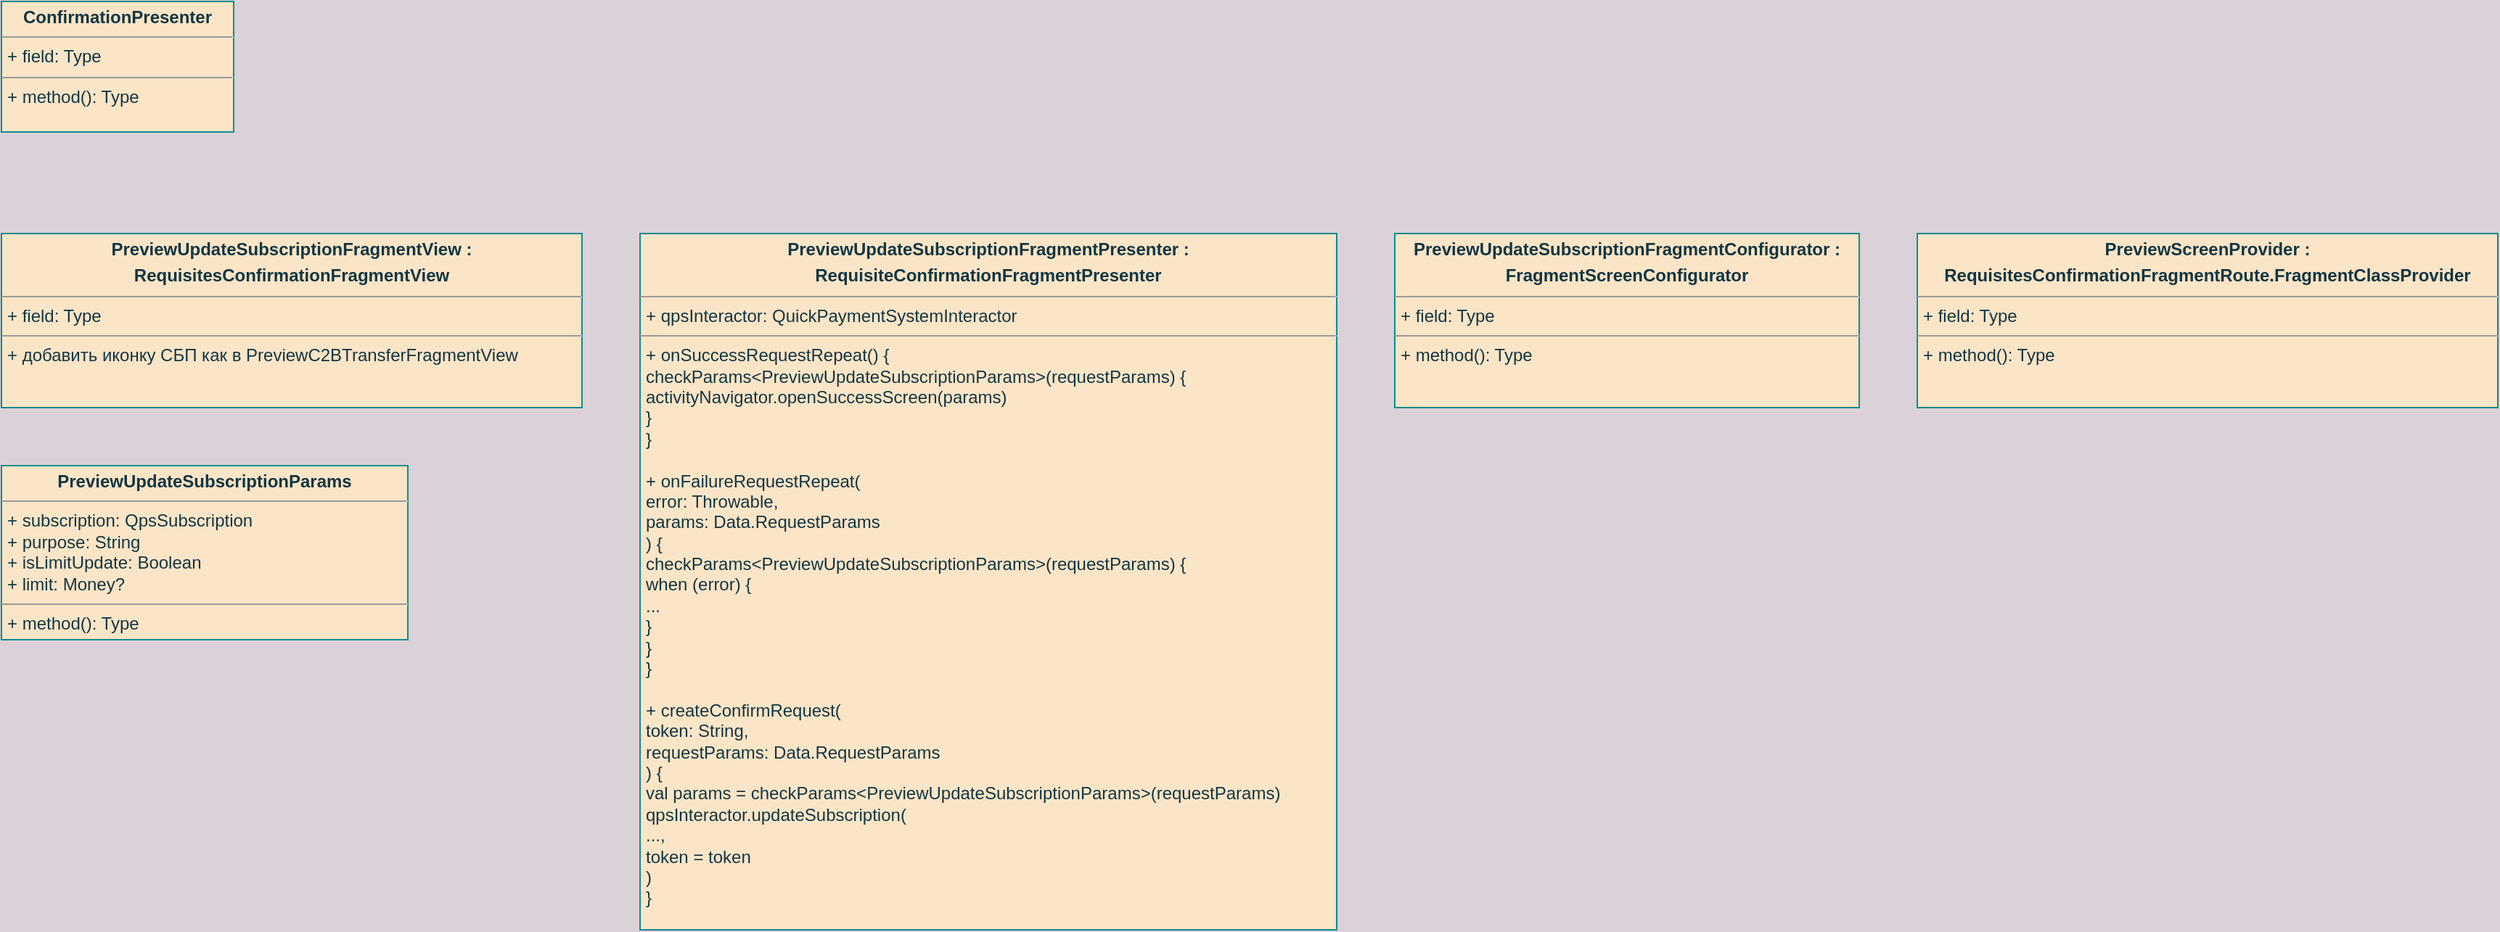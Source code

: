 <mxfile version="20.0.4" type="github">
  <diagram id="27o3TfoCxEZ5xNe_jaEm" name="Page-1">
    <mxGraphModel dx="728" dy="1631" grid="1" gridSize="10" guides="1" tooltips="1" connect="1" arrows="1" fold="1" page="1" pageScale="1" pageWidth="827" pageHeight="1169" background="#DAD2D8" math="0" shadow="0">
      <root>
        <mxCell id="0" />
        <mxCell id="1" parent="0" />
        <mxCell id="aIC7J3rfnAC5LALdEa5v-1" value="&lt;p style=&quot;margin:0px;margin-top:4px;text-align:center;&quot;&gt;&lt;b&gt;PreviewUpdateSubscriptionFragmentView :&lt;/b&gt;&lt;/p&gt;&lt;p style=&quot;margin:0px;margin-top:4px;text-align:center;&quot;&gt;&lt;b&gt;RequisitesConfirmationFragmentView&lt;br&gt;&lt;/b&gt;&lt;/p&gt;&lt;hr size=&quot;1&quot;&gt;&lt;p style=&quot;margin:0px;margin-left:4px;&quot;&gt;+ field: Type&lt;/p&gt;&lt;hr size=&quot;1&quot;&gt;&lt;p style=&quot;margin:0px;margin-left:4px;&quot;&gt;+ добавить иконку СБП как в PreviewC2BTransferFragmentView&lt;br&gt;&lt;/p&gt;" style="verticalAlign=top;align=left;overflow=fill;fontSize=12;fontFamily=Helvetica;html=1;rounded=0;sketch=0;fontColor=#143642;strokeColor=#0F8B8D;fillColor=#FAE5C7;" vertex="1" parent="1">
          <mxGeometry x="120" y="120" width="400" height="120" as="geometry" />
        </mxCell>
        <mxCell id="aIC7J3rfnAC5LALdEa5v-2" value="&lt;p style=&quot;margin:0px;margin-top:4px;text-align:center;&quot;&gt;&lt;b&gt;PreviewUpdateSubscriptionFragmentPresenter :&lt;/b&gt;&lt;/p&gt;&lt;p style=&quot;margin:0px;margin-top:4px;text-align:center;&quot;&gt;&lt;b&gt;RequisiteConfirmationFragmentPresenter&lt;br&gt;&lt;/b&gt;&lt;/p&gt;&lt;hr size=&quot;1&quot;&gt;&lt;p style=&quot;margin:0px;margin-left:4px;&quot;&gt;+ qpsInteractor: QuickPaymentSystemInteractor&lt;br&gt;&lt;/p&gt;&lt;hr size=&quot;1&quot;&gt;&lt;p style=&quot;margin:0px;margin-left:4px;&quot;&gt;+ onSuccessRequestRepeat() {&lt;/p&gt;&lt;p style=&quot;margin:0px;margin-left:4px;&quot;&gt;checkParams&amp;lt;PreviewUpdateSubscriptionParams&amp;gt;(requestParams) {&lt;/p&gt;&lt;p style=&quot;margin:0px;margin-left:4px;&quot;&gt;activityNavigator.openSuccessScreen(params)&lt;br&gt;&lt;/p&gt;&lt;p style=&quot;margin:0px;margin-left:4px;&quot;&gt;}&lt;br&gt;&lt;/p&gt;&lt;p style=&quot;margin:0px;margin-left:4px;&quot;&gt;}&lt;/p&gt;&lt;p style=&quot;margin:0px;margin-left:4px;&quot;&gt;&lt;br&gt;&lt;/p&gt;&lt;p style=&quot;margin:0px;margin-left:4px;&quot;&gt;+ onFailureRequestRepeat(&lt;/p&gt;&lt;p style=&quot;margin:0px;margin-left:4px;&quot;&gt;error: Throwable,&lt;br&gt;params: Data.RequestParams&lt;br&gt;&lt;/p&gt;&lt;p style=&quot;margin:0px;margin-left:4px;&quot;&gt;) {&lt;/p&gt;&lt;p style=&quot;margin:0px;margin-left:4px;&quot;&gt;checkParams&amp;lt;PreviewUpdateSubscriptionParams&amp;gt;(requestParams) {&lt;/p&gt;&lt;p style=&quot;margin:0px;margin-left:4px;&quot;&gt;when (error) {&lt;/p&gt;&lt;p style=&quot;margin:0px;margin-left:4px;&quot;&gt;...&lt;br&gt;&lt;/p&gt;&lt;p style=&quot;margin:0px;margin-left:4px;&quot;&gt;}&lt;br&gt;&lt;/p&gt;&lt;p style=&quot;margin:0px;margin-left:4px;&quot;&gt;}&lt;br&gt;&lt;/p&gt;&lt;p style=&quot;margin:0px;margin-left:4px;&quot;&gt;}&lt;br&gt;&lt;/p&gt;&lt;p style=&quot;margin:0px;margin-left:4px;&quot;&gt;&lt;br&gt;&lt;/p&gt;&lt;p style=&quot;margin:0px;margin-left:4px;&quot;&gt;+ createConfirmRequest(&lt;/p&gt;&lt;p style=&quot;margin:0px;margin-left:4px;&quot;&gt;token: String,&lt;/p&gt;&lt;p style=&quot;margin:0px;margin-left:4px;&quot;&gt;requestParams: Data.RequestParams&lt;br&gt;&lt;/p&gt;&lt;p style=&quot;margin:0px;margin-left:4px;&quot;&gt;) {&lt;/p&gt;&lt;p style=&quot;margin:0px;margin-left:4px;&quot;&gt;val params = checkParams&amp;lt;PreviewUpdateSubscriptionParams&amp;gt;(requestParams)&lt;/p&gt;&lt;p style=&quot;margin:0px;margin-left:4px;&quot;&gt;qpsInteractor.updateSubscription(&lt;/p&gt;&lt;p style=&quot;margin:0px;margin-left:4px;&quot;&gt;...,&lt;/p&gt;&lt;p style=&quot;margin:0px;margin-left:4px;&quot;&gt;token = token&lt;br&gt;&lt;/p&gt;&lt;p style=&quot;margin:0px;margin-left:4px;&quot;&gt;)&lt;br&gt;&lt;/p&gt;&lt;p style=&quot;margin:0px;margin-left:4px;&quot;&gt;}&lt;br&gt;&lt;/p&gt;" style="verticalAlign=top;align=left;overflow=fill;fontSize=12;fontFamily=Helvetica;html=1;rounded=0;sketch=0;fontColor=#143642;strokeColor=#0F8B8D;fillColor=#FAE5C7;" vertex="1" parent="1">
          <mxGeometry x="560" y="120" width="480" height="480" as="geometry" />
        </mxCell>
        <mxCell id="aIC7J3rfnAC5LALdEa5v-3" value="&lt;p style=&quot;margin:0px;margin-top:4px;text-align:center;&quot;&gt;&lt;b&gt;PreviewUpdateSubscriptionFragmentConfigurator : &lt;br&gt;&lt;/b&gt;&lt;/p&gt;&lt;p style=&quot;margin:0px;margin-top:4px;text-align:center;&quot;&gt;&lt;b&gt;FragmentScreenConfigurator&lt;br&gt;&lt;/b&gt;&lt;/p&gt;&lt;hr size=&quot;1&quot;&gt;&lt;p style=&quot;margin:0px;margin-left:4px;&quot;&gt;+ field: Type&lt;/p&gt;&lt;hr size=&quot;1&quot;&gt;&lt;p style=&quot;margin:0px;margin-left:4px;&quot;&gt;+ method(): Type&lt;/p&gt;" style="verticalAlign=top;align=left;overflow=fill;fontSize=12;fontFamily=Helvetica;html=1;rounded=0;sketch=0;fontColor=#143642;strokeColor=#0F8B8D;fillColor=#FAE5C7;" vertex="1" parent="1">
          <mxGeometry x="1080" y="120" width="320" height="120" as="geometry" />
        </mxCell>
        <mxCell id="aIC7J3rfnAC5LALdEa5v-4" value="&lt;p style=&quot;margin:0px;margin-top:4px;text-align:center;&quot;&gt;&lt;b&gt;PreviewScreenProvider :&lt;/b&gt;&lt;/p&gt;&lt;p style=&quot;margin:0px;margin-top:4px;text-align:center;&quot;&gt;&lt;b&gt;RequisitesConfirmationFragmentRoute.FragmentClassProvider&lt;br&gt;&lt;/b&gt;&lt;/p&gt;&lt;hr size=&quot;1&quot;&gt;&lt;p style=&quot;margin:0px;margin-left:4px;&quot;&gt;+ field: Type&lt;/p&gt;&lt;hr size=&quot;1&quot;&gt;&lt;p style=&quot;margin:0px;margin-left:4px;&quot;&gt;+ method(): Type&lt;/p&gt;" style="verticalAlign=top;align=left;overflow=fill;fontSize=12;fontFamily=Helvetica;html=1;rounded=0;sketch=0;fontColor=#143642;strokeColor=#0F8B8D;fillColor=#FAE5C7;" vertex="1" parent="1">
          <mxGeometry x="1440" y="120" width="400" height="120" as="geometry" />
        </mxCell>
        <mxCell id="aIC7J3rfnAC5LALdEa5v-5" value="&lt;p style=&quot;margin:0px;margin-top:4px;text-align:center;&quot;&gt;&lt;b&gt;PreviewUpdateSubscriptionParams&lt;/b&gt;&lt;/p&gt;&lt;hr size=&quot;1&quot;&gt;&lt;p style=&quot;margin:0px;margin-left:4px;&quot;&gt;+ subscription: QpsSubscription&lt;/p&gt;&lt;p style=&quot;margin:0px;margin-left:4px;&quot;&gt;+ purpose: String&lt;/p&gt;&lt;p style=&quot;margin:0px;margin-left:4px;&quot;&gt;+ isLimitUpdate: Boolean&lt;br&gt;&lt;/p&gt;&lt;p style=&quot;margin:0px;margin-left:4px;&quot;&gt;+ limit: Money?&lt;br&gt;&lt;/p&gt;&lt;hr size=&quot;1&quot;&gt;&lt;p style=&quot;margin:0px;margin-left:4px;&quot;&gt;+ method(): Type&lt;/p&gt;" style="verticalAlign=top;align=left;overflow=fill;fontSize=12;fontFamily=Helvetica;html=1;rounded=0;sketch=0;fontColor=#143642;strokeColor=#0F8B8D;fillColor=#FAE5C7;" vertex="1" parent="1">
          <mxGeometry x="120" y="280" width="280" height="120" as="geometry" />
        </mxCell>
        <mxCell id="aIC7J3rfnAC5LALdEa5v-6" value="&lt;p style=&quot;margin:0px;margin-top:4px;text-align:center;&quot;&gt;&lt;b&gt;ConfirmationPresenter&lt;/b&gt;&lt;/p&gt;&lt;hr size=&quot;1&quot;&gt;&lt;p style=&quot;margin:0px;margin-left:4px;&quot;&gt;+ field: Type&lt;/p&gt;&lt;hr size=&quot;1&quot;&gt;&lt;p style=&quot;margin:0px;margin-left:4px;&quot;&gt;+ method(): Type&lt;/p&gt;" style="verticalAlign=top;align=left;overflow=fill;fontSize=12;fontFamily=Helvetica;html=1;rounded=0;sketch=0;fontColor=#143642;strokeColor=#0F8B8D;fillColor=#FAE5C7;" vertex="1" parent="1">
          <mxGeometry x="120" y="-40" width="160" height="90" as="geometry" />
        </mxCell>
      </root>
    </mxGraphModel>
  </diagram>
</mxfile>
